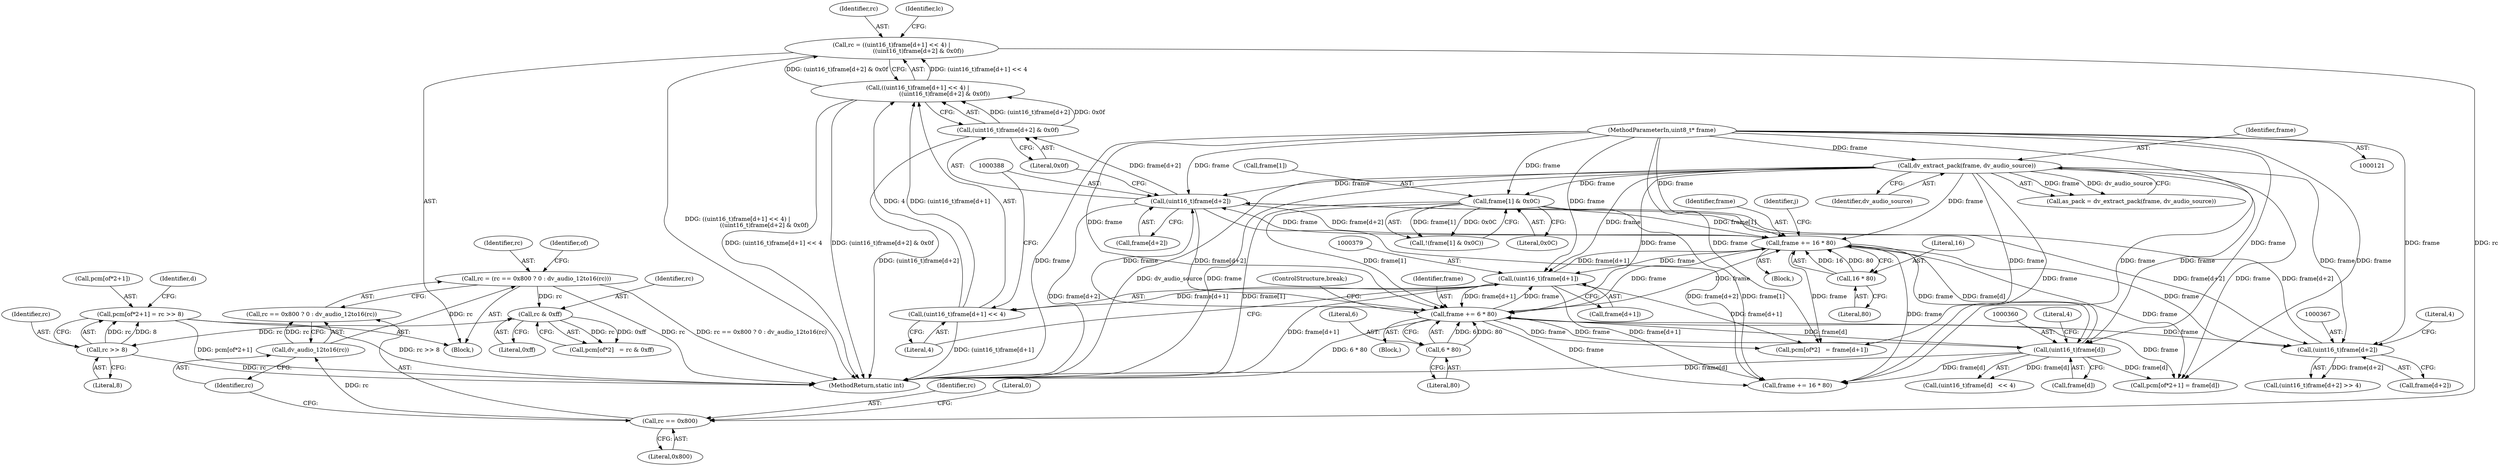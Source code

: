 digraph "0_libav_2d1c0dea5f6b91bec7f5fa53ec050913d851e366@pointer" {
"1000493" [label="(Call,pcm[of*2+1] = rc >> 8)"];
"1000501" [label="(Call,rc >> 8)"];
"1000490" [label="(Call,rc & 0xff)"];
"1000404" [label="(Call,rc = (rc == 0x800 ? 0 : dv_audio_12to16(rc)))"];
"1000411" [label="(Call,dv_audio_12to16(rc))"];
"1000407" [label="(Call,rc == 0x800)"];
"1000374" [label="(Call,rc = ((uint16_t)frame[d+1] << 4) |\n                             ((uint16_t)frame[d+2] & 0x0f))"];
"1000376" [label="(Call,((uint16_t)frame[d+1] << 4) |\n                             ((uint16_t)frame[d+2] & 0x0f))"];
"1000377" [label="(Call,(uint16_t)frame[d+1] << 4)"];
"1000378" [label="(Call,(uint16_t)frame[d+1])"];
"1000506" [label="(Call,frame += 16 * 80)"];
"1000508" [label="(Call,16 * 80)"];
"1000359" [label="(Call,(uint16_t)frame[d])"];
"1000143" [label="(Call,dv_extract_pack(frame, dv_audio_source))"];
"1000122" [label="(MethodParameterIn,uint8_t* frame)"];
"1000246" [label="(Call,frame += 6 * 80)"];
"1000248" [label="(Call,6 * 80)"];
"1000387" [label="(Call,(uint16_t)frame[d+2])"];
"1000366" [label="(Call,(uint16_t)frame[d+2])"];
"1000209" [label="(Call,frame[1] & 0x0C)"];
"1000386" [label="(Call,(uint16_t)frame[d+2] & 0x0f)"];
"1000361" [label="(Call,frame[d])"];
"1000261" [label="(Block,)"];
"1000404" [label="(Call,rc = (rc == 0x800 ? 0 : dv_audio_12to16(rc)))"];
"1000490" [label="(Call,rc & 0xff)"];
"1000250" [label="(Literal,80)"];
"1000389" [label="(Call,frame[d+2])"];
"1000141" [label="(Call,as_pack = dv_extract_pack(frame, dv_audio_source))"];
"1000365" [label="(Call,(uint16_t)frame[d+2] >> 4)"];
"1000516" [label="(MethodReturn,static int)"];
"1000375" [label="(Identifier,rc)"];
"1000491" [label="(Identifier,rc)"];
"1000494" [label="(Call,pcm[of*2+1])"];
"1000248" [label="(Call,6 * 80)"];
"1000387" [label="(Call,(uint16_t)frame[d+2])"];
"1000394" [label="(Literal,0x0f)"];
"1000213" [label="(Literal,0x0C)"];
"1000414" [label="(Identifier,of)"];
"1000208" [label="(Call,!(frame[1] & 0x0C))"];
"1000122" [label="(MethodParameterIn,uint8_t* frame)"];
"1000509" [label="(Literal,16)"];
"1000364" [label="(Literal,4)"];
"1000373" [label="(Literal,4)"];
"1000412" [label="(Identifier,rc)"];
"1000408" [label="(Identifier,rc)"];
"1000492" [label="(Literal,0xff)"];
"1000380" [label="(Call,frame[d+1])"];
"1000144" [label="(Identifier,frame)"];
"1000396" [label="(Identifier,lc)"];
"1000406" [label="(Call,rc == 0x800 ? 0 : dv_audio_12to16(rc))"];
"1000374" [label="(Call,rc = ((uint16_t)frame[d+1] << 4) |\n                             ((uint16_t)frame[d+2] & 0x0f))"];
"1000304" [label="(Call,pcm[of*2]   = frame[d+1])"];
"1000506" [label="(Call,frame += 16 * 80)"];
"1000410" [label="(Literal,0)"];
"1000210" [label="(Call,frame[1])"];
"1000510" [label="(Literal,80)"];
"1000358" [label="(Call,(uint16_t)frame[d]   << 4)"];
"1000507" [label="(Identifier,frame)"];
"1000143" [label="(Call,dv_extract_pack(frame, dv_audio_source))"];
"1000245" [label="(Block,)"];
"1000407" [label="(Call,rc == 0x800)"];
"1000377" [label="(Call,(uint16_t)frame[d+1] << 4)"];
"1000260" [label="(Identifier,j)"];
"1000493" [label="(Call,pcm[of*2+1] = rc >> 8)"];
"1000249" [label="(Literal,6)"];
"1000503" [label="(Literal,8)"];
"1000378" [label="(Call,(uint16_t)frame[d+1])"];
"1000484" [label="(Call,pcm[of*2]   = rc & 0xff)"];
"1000359" [label="(Call,(uint16_t)frame[d])"];
"1000247" [label="(Identifier,frame)"];
"1000511" [label="(Call,frame += 16 * 80)"];
"1000376" [label="(Call,((uint16_t)frame[d+1] << 4) |\n                             ((uint16_t)frame[d+2] & 0x0f))"];
"1000354" [label="(Block,)"];
"1000501" [label="(Call,rc >> 8)"];
"1000368" [label="(Call,frame[d+2])"];
"1000405" [label="(Identifier,rc)"];
"1000209" [label="(Call,frame[1] & 0x0C)"];
"1000385" [label="(Literal,4)"];
"1000246" [label="(Call,frame += 6 * 80)"];
"1000315" [label="(Call,pcm[of*2+1] = frame[d])"];
"1000386" [label="(Call,(uint16_t)frame[d+2] & 0x0f)"];
"1000366" [label="(Call,(uint16_t)frame[d+2])"];
"1000145" [label="(Identifier,dv_audio_source)"];
"1000505" [label="(Identifier,d)"];
"1000409" [label="(Literal,0x800)"];
"1000251" [label="(ControlStructure,break;)"];
"1000502" [label="(Identifier,rc)"];
"1000508" [label="(Call,16 * 80)"];
"1000411" [label="(Call,dv_audio_12to16(rc))"];
"1000493" -> "1000354"  [label="AST: "];
"1000493" -> "1000501"  [label="CFG: "];
"1000494" -> "1000493"  [label="AST: "];
"1000501" -> "1000493"  [label="AST: "];
"1000505" -> "1000493"  [label="CFG: "];
"1000493" -> "1000516"  [label="DDG: pcm[of*2+1]"];
"1000493" -> "1000516"  [label="DDG: rc >> 8"];
"1000501" -> "1000493"  [label="DDG: rc"];
"1000501" -> "1000493"  [label="DDG: 8"];
"1000501" -> "1000503"  [label="CFG: "];
"1000502" -> "1000501"  [label="AST: "];
"1000503" -> "1000501"  [label="AST: "];
"1000501" -> "1000516"  [label="DDG: rc"];
"1000490" -> "1000501"  [label="DDG: rc"];
"1000490" -> "1000484"  [label="AST: "];
"1000490" -> "1000492"  [label="CFG: "];
"1000491" -> "1000490"  [label="AST: "];
"1000492" -> "1000490"  [label="AST: "];
"1000484" -> "1000490"  [label="CFG: "];
"1000490" -> "1000484"  [label="DDG: rc"];
"1000490" -> "1000484"  [label="DDG: 0xff"];
"1000404" -> "1000490"  [label="DDG: rc"];
"1000404" -> "1000354"  [label="AST: "];
"1000404" -> "1000406"  [label="CFG: "];
"1000405" -> "1000404"  [label="AST: "];
"1000406" -> "1000404"  [label="AST: "];
"1000414" -> "1000404"  [label="CFG: "];
"1000404" -> "1000516"  [label="DDG: rc"];
"1000404" -> "1000516"  [label="DDG: rc == 0x800 ? 0 : dv_audio_12to16(rc)"];
"1000411" -> "1000404"  [label="DDG: rc"];
"1000411" -> "1000406"  [label="AST: "];
"1000411" -> "1000412"  [label="CFG: "];
"1000412" -> "1000411"  [label="AST: "];
"1000406" -> "1000411"  [label="CFG: "];
"1000411" -> "1000406"  [label="DDG: rc"];
"1000407" -> "1000411"  [label="DDG: rc"];
"1000407" -> "1000406"  [label="AST: "];
"1000407" -> "1000409"  [label="CFG: "];
"1000408" -> "1000407"  [label="AST: "];
"1000409" -> "1000407"  [label="AST: "];
"1000410" -> "1000407"  [label="CFG: "];
"1000412" -> "1000407"  [label="CFG: "];
"1000374" -> "1000407"  [label="DDG: rc"];
"1000374" -> "1000354"  [label="AST: "];
"1000374" -> "1000376"  [label="CFG: "];
"1000375" -> "1000374"  [label="AST: "];
"1000376" -> "1000374"  [label="AST: "];
"1000396" -> "1000374"  [label="CFG: "];
"1000374" -> "1000516"  [label="DDG: ((uint16_t)frame[d+1] << 4) |\n                             ((uint16_t)frame[d+2] & 0x0f)"];
"1000376" -> "1000374"  [label="DDG: (uint16_t)frame[d+1] << 4"];
"1000376" -> "1000374"  [label="DDG: (uint16_t)frame[d+2] & 0x0f"];
"1000376" -> "1000386"  [label="CFG: "];
"1000377" -> "1000376"  [label="AST: "];
"1000386" -> "1000376"  [label="AST: "];
"1000376" -> "1000516"  [label="DDG: (uint16_t)frame[d+1] << 4"];
"1000376" -> "1000516"  [label="DDG: (uint16_t)frame[d+2] & 0x0f"];
"1000377" -> "1000376"  [label="DDG: (uint16_t)frame[d+1]"];
"1000377" -> "1000376"  [label="DDG: 4"];
"1000386" -> "1000376"  [label="DDG: (uint16_t)frame[d+2]"];
"1000386" -> "1000376"  [label="DDG: 0x0f"];
"1000377" -> "1000385"  [label="CFG: "];
"1000378" -> "1000377"  [label="AST: "];
"1000385" -> "1000377"  [label="AST: "];
"1000388" -> "1000377"  [label="CFG: "];
"1000377" -> "1000516"  [label="DDG: (uint16_t)frame[d+1]"];
"1000378" -> "1000377"  [label="DDG: frame[d+1]"];
"1000378" -> "1000380"  [label="CFG: "];
"1000379" -> "1000378"  [label="AST: "];
"1000380" -> "1000378"  [label="AST: "];
"1000385" -> "1000378"  [label="CFG: "];
"1000378" -> "1000516"  [label="DDG: frame[d+1]"];
"1000378" -> "1000246"  [label="DDG: frame[d+1]"];
"1000378" -> "1000304"  [label="DDG: frame[d+1]"];
"1000506" -> "1000378"  [label="DDG: frame"];
"1000246" -> "1000378"  [label="DDG: frame"];
"1000143" -> "1000378"  [label="DDG: frame"];
"1000122" -> "1000378"  [label="DDG: frame"];
"1000378" -> "1000506"  [label="DDG: frame[d+1]"];
"1000378" -> "1000511"  [label="DDG: frame[d+1]"];
"1000506" -> "1000261"  [label="AST: "];
"1000506" -> "1000508"  [label="CFG: "];
"1000507" -> "1000506"  [label="AST: "];
"1000508" -> "1000506"  [label="AST: "];
"1000260" -> "1000506"  [label="CFG: "];
"1000506" -> "1000246"  [label="DDG: frame"];
"1000506" -> "1000304"  [label="DDG: frame"];
"1000506" -> "1000315"  [label="DDG: frame"];
"1000506" -> "1000359"  [label="DDG: frame"];
"1000506" -> "1000366"  [label="DDG: frame"];
"1000506" -> "1000387"  [label="DDG: frame"];
"1000508" -> "1000506"  [label="DDG: 16"];
"1000508" -> "1000506"  [label="DDG: 80"];
"1000359" -> "1000506"  [label="DDG: frame[d]"];
"1000387" -> "1000506"  [label="DDG: frame[d+2]"];
"1000209" -> "1000506"  [label="DDG: frame[1]"];
"1000246" -> "1000506"  [label="DDG: frame"];
"1000143" -> "1000506"  [label="DDG: frame"];
"1000122" -> "1000506"  [label="DDG: frame"];
"1000506" -> "1000511"  [label="DDG: frame"];
"1000508" -> "1000510"  [label="CFG: "];
"1000509" -> "1000508"  [label="AST: "];
"1000510" -> "1000508"  [label="AST: "];
"1000359" -> "1000358"  [label="AST: "];
"1000359" -> "1000361"  [label="CFG: "];
"1000360" -> "1000359"  [label="AST: "];
"1000361" -> "1000359"  [label="AST: "];
"1000364" -> "1000359"  [label="CFG: "];
"1000359" -> "1000516"  [label="DDG: frame[d]"];
"1000359" -> "1000246"  [label="DDG: frame[d]"];
"1000359" -> "1000315"  [label="DDG: frame[d]"];
"1000359" -> "1000358"  [label="DDG: frame[d]"];
"1000143" -> "1000359"  [label="DDG: frame"];
"1000246" -> "1000359"  [label="DDG: frame"];
"1000122" -> "1000359"  [label="DDG: frame"];
"1000359" -> "1000511"  [label="DDG: frame[d]"];
"1000143" -> "1000141"  [label="AST: "];
"1000143" -> "1000145"  [label="CFG: "];
"1000144" -> "1000143"  [label="AST: "];
"1000145" -> "1000143"  [label="AST: "];
"1000141" -> "1000143"  [label="CFG: "];
"1000143" -> "1000516"  [label="DDG: frame"];
"1000143" -> "1000516"  [label="DDG: dv_audio_source"];
"1000143" -> "1000141"  [label="DDG: frame"];
"1000143" -> "1000141"  [label="DDG: dv_audio_source"];
"1000122" -> "1000143"  [label="DDG: frame"];
"1000143" -> "1000209"  [label="DDG: frame"];
"1000143" -> "1000246"  [label="DDG: frame"];
"1000143" -> "1000304"  [label="DDG: frame"];
"1000143" -> "1000315"  [label="DDG: frame"];
"1000143" -> "1000366"  [label="DDG: frame"];
"1000143" -> "1000387"  [label="DDG: frame"];
"1000143" -> "1000511"  [label="DDG: frame"];
"1000122" -> "1000121"  [label="AST: "];
"1000122" -> "1000516"  [label="DDG: frame"];
"1000122" -> "1000209"  [label="DDG: frame"];
"1000122" -> "1000246"  [label="DDG: frame"];
"1000122" -> "1000304"  [label="DDG: frame"];
"1000122" -> "1000315"  [label="DDG: frame"];
"1000122" -> "1000366"  [label="DDG: frame"];
"1000122" -> "1000387"  [label="DDG: frame"];
"1000122" -> "1000511"  [label="DDG: frame"];
"1000246" -> "1000245"  [label="AST: "];
"1000246" -> "1000248"  [label="CFG: "];
"1000247" -> "1000246"  [label="AST: "];
"1000248" -> "1000246"  [label="AST: "];
"1000251" -> "1000246"  [label="CFG: "];
"1000246" -> "1000516"  [label="DDG: 6 * 80"];
"1000248" -> "1000246"  [label="DDG: 6"];
"1000248" -> "1000246"  [label="DDG: 80"];
"1000387" -> "1000246"  [label="DDG: frame[d+2]"];
"1000209" -> "1000246"  [label="DDG: frame[1]"];
"1000246" -> "1000304"  [label="DDG: frame"];
"1000246" -> "1000315"  [label="DDG: frame"];
"1000246" -> "1000366"  [label="DDG: frame"];
"1000246" -> "1000387"  [label="DDG: frame"];
"1000246" -> "1000511"  [label="DDG: frame"];
"1000248" -> "1000250"  [label="CFG: "];
"1000249" -> "1000248"  [label="AST: "];
"1000250" -> "1000248"  [label="AST: "];
"1000387" -> "1000386"  [label="AST: "];
"1000387" -> "1000389"  [label="CFG: "];
"1000388" -> "1000387"  [label="AST: "];
"1000389" -> "1000387"  [label="AST: "];
"1000394" -> "1000387"  [label="CFG: "];
"1000387" -> "1000516"  [label="DDG: frame[d+2]"];
"1000387" -> "1000366"  [label="DDG: frame[d+2]"];
"1000387" -> "1000386"  [label="DDG: frame[d+2]"];
"1000366" -> "1000387"  [label="DDG: frame[d+2]"];
"1000387" -> "1000511"  [label="DDG: frame[d+2]"];
"1000366" -> "1000365"  [label="AST: "];
"1000366" -> "1000368"  [label="CFG: "];
"1000367" -> "1000366"  [label="AST: "];
"1000368" -> "1000366"  [label="AST: "];
"1000373" -> "1000366"  [label="CFG: "];
"1000366" -> "1000365"  [label="DDG: frame[d+2]"];
"1000209" -> "1000208"  [label="AST: "];
"1000209" -> "1000213"  [label="CFG: "];
"1000210" -> "1000209"  [label="AST: "];
"1000213" -> "1000209"  [label="AST: "];
"1000208" -> "1000209"  [label="CFG: "];
"1000209" -> "1000516"  [label="DDG: frame[1]"];
"1000209" -> "1000208"  [label="DDG: frame[1]"];
"1000209" -> "1000208"  [label="DDG: 0x0C"];
"1000209" -> "1000511"  [label="DDG: frame[1]"];
"1000386" -> "1000394"  [label="CFG: "];
"1000394" -> "1000386"  [label="AST: "];
"1000386" -> "1000516"  [label="DDG: (uint16_t)frame[d+2]"];
}
